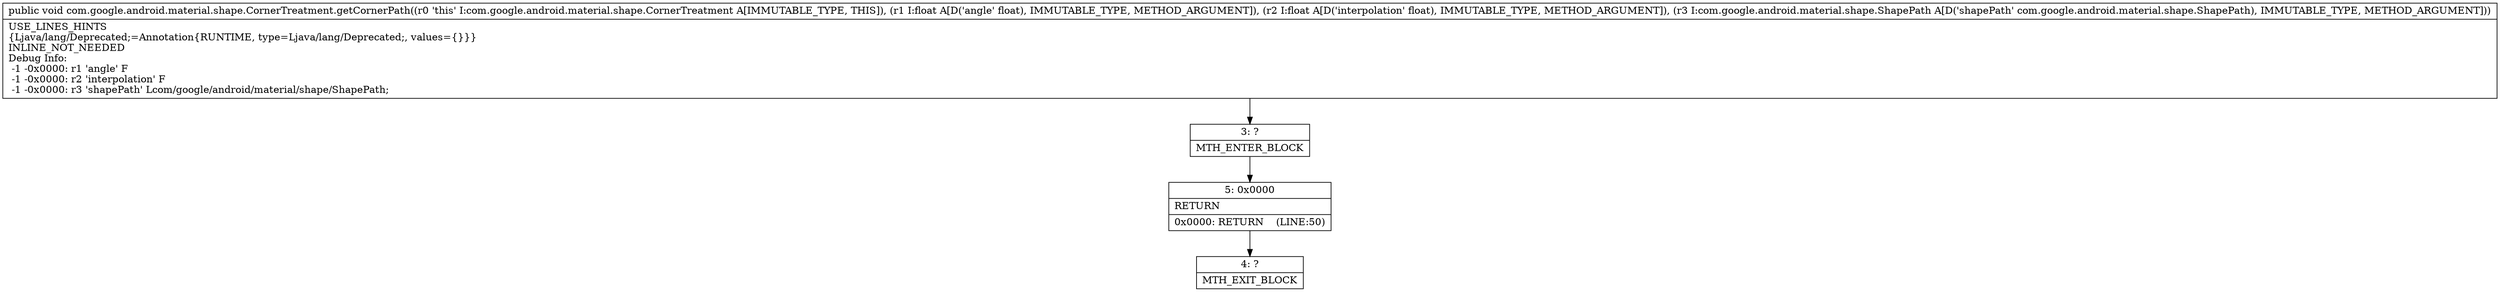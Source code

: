 digraph "CFG forcom.google.android.material.shape.CornerTreatment.getCornerPath(FFLcom\/google\/android\/material\/shape\/ShapePath;)V" {
Node_3 [shape=record,label="{3\:\ ?|MTH_ENTER_BLOCK\l}"];
Node_5 [shape=record,label="{5\:\ 0x0000|RETURN\l|0x0000: RETURN    (LINE:50)\l}"];
Node_4 [shape=record,label="{4\:\ ?|MTH_EXIT_BLOCK\l}"];
MethodNode[shape=record,label="{public void com.google.android.material.shape.CornerTreatment.getCornerPath((r0 'this' I:com.google.android.material.shape.CornerTreatment A[IMMUTABLE_TYPE, THIS]), (r1 I:float A[D('angle' float), IMMUTABLE_TYPE, METHOD_ARGUMENT]), (r2 I:float A[D('interpolation' float), IMMUTABLE_TYPE, METHOD_ARGUMENT]), (r3 I:com.google.android.material.shape.ShapePath A[D('shapePath' com.google.android.material.shape.ShapePath), IMMUTABLE_TYPE, METHOD_ARGUMENT]))  | USE_LINES_HINTS\l\{Ljava\/lang\/Deprecated;=Annotation\{RUNTIME, type=Ljava\/lang\/Deprecated;, values=\{\}\}\}\lINLINE_NOT_NEEDED\lDebug Info:\l  \-1 \-0x0000: r1 'angle' F\l  \-1 \-0x0000: r2 'interpolation' F\l  \-1 \-0x0000: r3 'shapePath' Lcom\/google\/android\/material\/shape\/ShapePath;\l}"];
MethodNode -> Node_3;Node_3 -> Node_5;
Node_5 -> Node_4;
}

